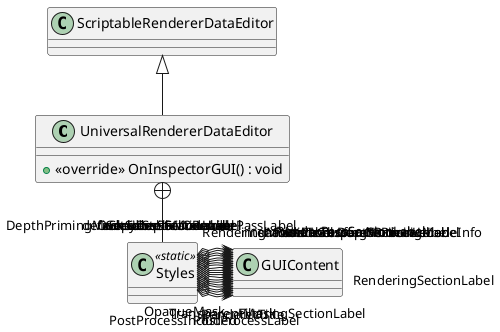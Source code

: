 @startuml
class UniversalRendererDataEditor {
    + <<override>> OnInspectorGUI() : void
}
class Styles <<static>> {
}
ScriptableRendererDataEditor <|-- UniversalRendererDataEditor
UniversalRendererDataEditor +-- Styles
Styles o-> "RendererTitle" GUIContent
Styles o-> "PostProcessIncluded" GUIContent
Styles o-> "PostProcessLabel" GUIContent
Styles o-> "FilteringSectionLabel" GUIContent
Styles o-> "OpaqueMask" GUIContent
Styles o-> "TransparentMask" GUIContent
Styles o-> "RenderingSectionLabel" GUIContent
Styles o-> "RenderingModeLabel" GUIContent
Styles o-> "DepthPrimingModeLabel" GUIContent
Styles o-> "DepthPrimingModeInfo" GUIContent
Styles o-> "CopyDepthModeLabel" GUIContent
Styles o-> "RenderPassLabel" GUIContent
Styles o-> "RenderPassSectionLabel" GUIContent
Styles o-> "ShadowsSectionLabel" GUIContent
Styles o-> "PostProcessingSectionLabel" GUIContent
Styles o-> "OverridesSectionLabel" GUIContent
Styles o-> "accurateGbufferNormalsLabel" GUIContent
Styles o-> "defaultStencilStateLabel" GUIContent
Styles o-> "shadowTransparentReceiveLabel" GUIContent
Styles o-> "invalidStencilOverride" GUIContent
Styles o-> "intermediateTextureMode" GUIContent
@enduml
